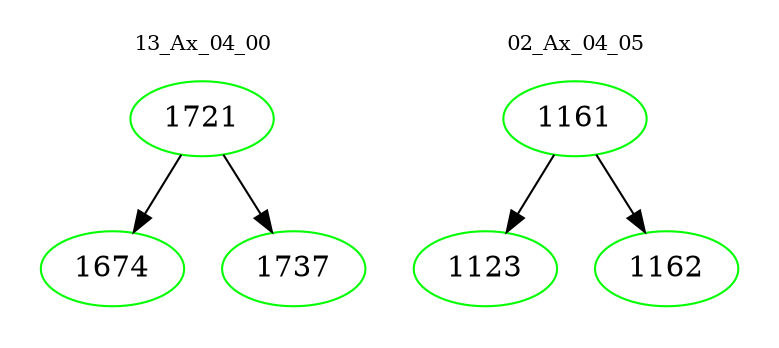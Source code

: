 digraph{
subgraph cluster_0 {
color = white
label = "13_Ax_04_00";
fontsize=10;
T0_1721 [label="1721", color="green"]
T0_1721 -> T0_1674 [color="black"]
T0_1674 [label="1674", color="green"]
T0_1721 -> T0_1737 [color="black"]
T0_1737 [label="1737", color="green"]
}
subgraph cluster_1 {
color = white
label = "02_Ax_04_05";
fontsize=10;
T1_1161 [label="1161", color="green"]
T1_1161 -> T1_1123 [color="black"]
T1_1123 [label="1123", color="green"]
T1_1161 -> T1_1162 [color="black"]
T1_1162 [label="1162", color="green"]
}
}
